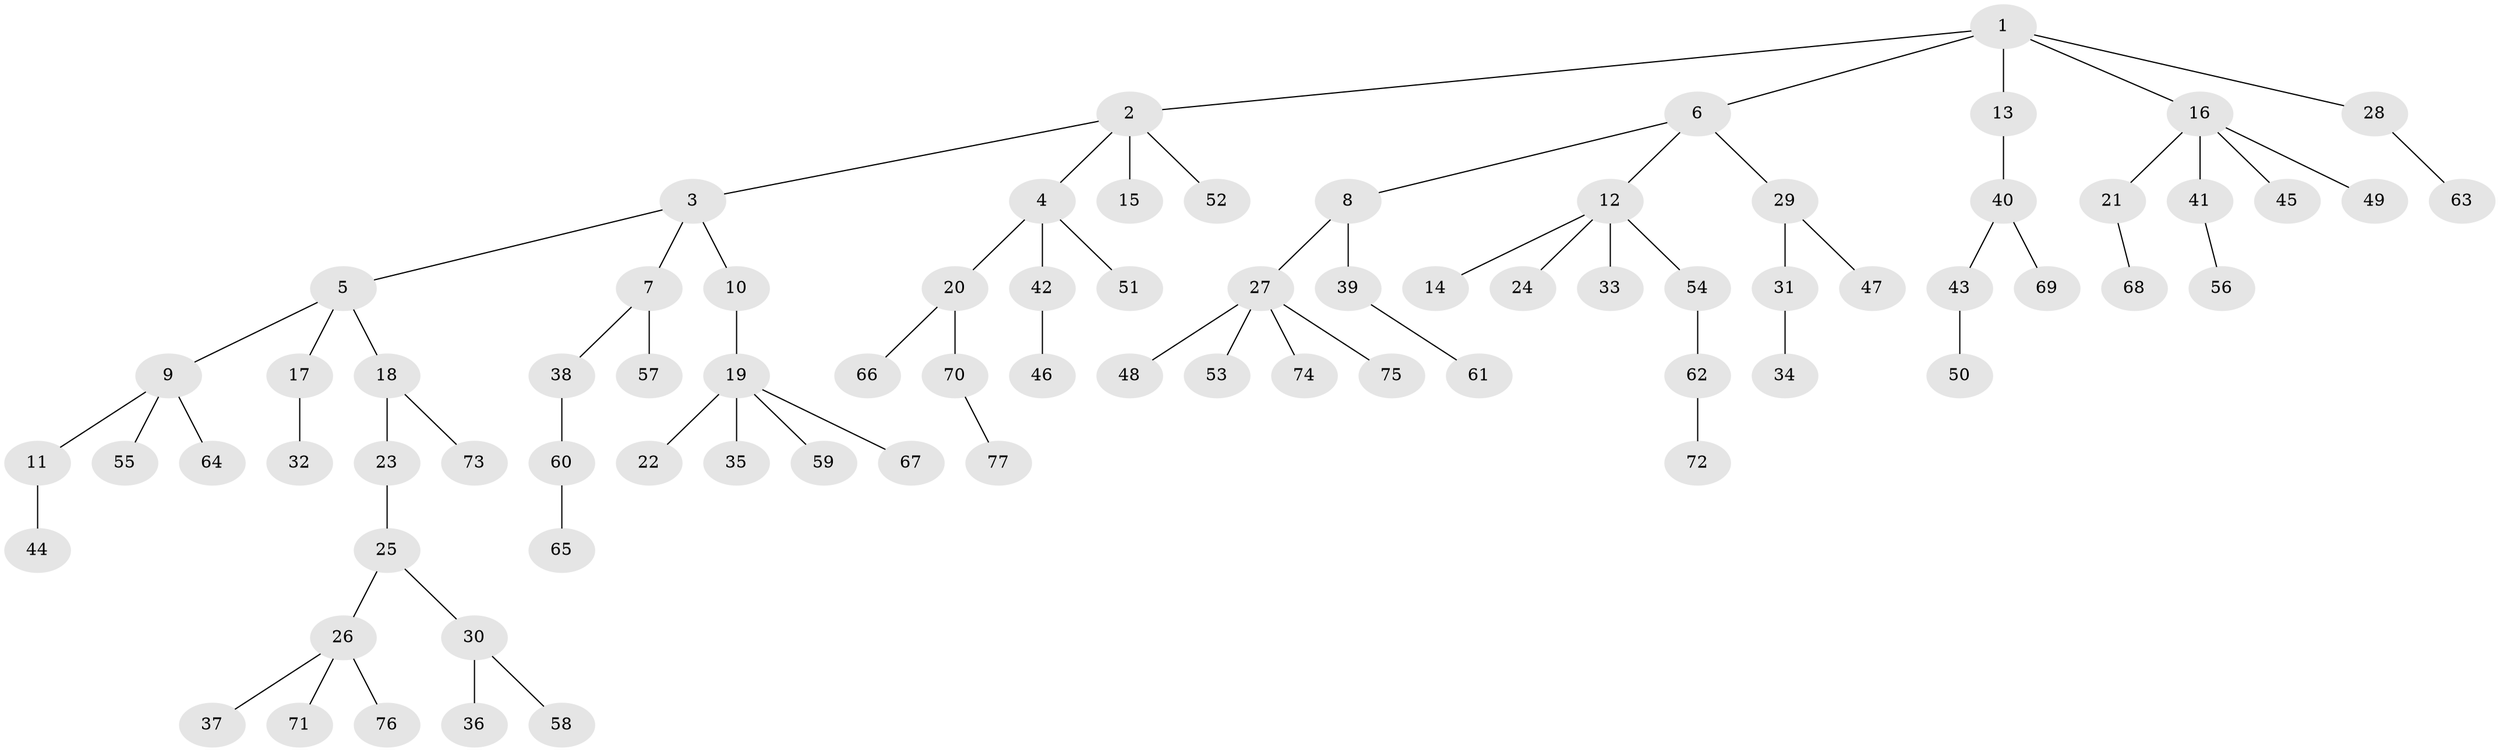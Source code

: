 // original degree distribution, {5: 0.045871559633027525, 6: 0.027522935779816515, 4: 0.06422018348623854, 3: 0.10091743119266056, 2: 0.26605504587155965, 1: 0.4954128440366973}
// Generated by graph-tools (version 1.1) at 2025/51/03/04/25 22:51:42]
// undirected, 77 vertices, 76 edges
graph export_dot {
  node [color=gray90,style=filled];
  1;
  2;
  3;
  4;
  5;
  6;
  7;
  8;
  9;
  10;
  11;
  12;
  13;
  14;
  15;
  16;
  17;
  18;
  19;
  20;
  21;
  22;
  23;
  24;
  25;
  26;
  27;
  28;
  29;
  30;
  31;
  32;
  33;
  34;
  35;
  36;
  37;
  38;
  39;
  40;
  41;
  42;
  43;
  44;
  45;
  46;
  47;
  48;
  49;
  50;
  51;
  52;
  53;
  54;
  55;
  56;
  57;
  58;
  59;
  60;
  61;
  62;
  63;
  64;
  65;
  66;
  67;
  68;
  69;
  70;
  71;
  72;
  73;
  74;
  75;
  76;
  77;
  1 -- 2 [weight=1.0];
  1 -- 6 [weight=1.0];
  1 -- 13 [weight=1.0];
  1 -- 16 [weight=1.0];
  1 -- 28 [weight=1.0];
  2 -- 3 [weight=1.0];
  2 -- 4 [weight=1.0];
  2 -- 15 [weight=1.0];
  2 -- 52 [weight=1.0];
  3 -- 5 [weight=1.0];
  3 -- 7 [weight=1.0];
  3 -- 10 [weight=1.0];
  4 -- 20 [weight=1.0];
  4 -- 42 [weight=1.0];
  4 -- 51 [weight=1.0];
  5 -- 9 [weight=1.0];
  5 -- 17 [weight=1.0];
  5 -- 18 [weight=1.0];
  6 -- 8 [weight=1.0];
  6 -- 12 [weight=1.0];
  6 -- 29 [weight=1.0];
  7 -- 38 [weight=1.0];
  7 -- 57 [weight=1.0];
  8 -- 27 [weight=1.0];
  8 -- 39 [weight=1.0];
  9 -- 11 [weight=1.0];
  9 -- 55 [weight=1.0];
  9 -- 64 [weight=1.0];
  10 -- 19 [weight=1.0];
  11 -- 44 [weight=1.0];
  12 -- 14 [weight=1.0];
  12 -- 24 [weight=1.0];
  12 -- 33 [weight=1.0];
  12 -- 54 [weight=1.0];
  13 -- 40 [weight=1.0];
  16 -- 21 [weight=1.0];
  16 -- 41 [weight=1.0];
  16 -- 45 [weight=1.0];
  16 -- 49 [weight=1.0];
  17 -- 32 [weight=1.0];
  18 -- 23 [weight=1.0];
  18 -- 73 [weight=1.0];
  19 -- 22 [weight=1.0];
  19 -- 35 [weight=1.0];
  19 -- 59 [weight=1.0];
  19 -- 67 [weight=1.0];
  20 -- 66 [weight=1.0];
  20 -- 70 [weight=1.0];
  21 -- 68 [weight=1.0];
  23 -- 25 [weight=1.0];
  25 -- 26 [weight=1.0];
  25 -- 30 [weight=1.0];
  26 -- 37 [weight=1.0];
  26 -- 71 [weight=1.0];
  26 -- 76 [weight=1.0];
  27 -- 48 [weight=1.0];
  27 -- 53 [weight=1.0];
  27 -- 74 [weight=1.0];
  27 -- 75 [weight=1.0];
  28 -- 63 [weight=1.0];
  29 -- 31 [weight=1.0];
  29 -- 47 [weight=1.0];
  30 -- 36 [weight=1.0];
  30 -- 58 [weight=1.0];
  31 -- 34 [weight=1.0];
  38 -- 60 [weight=1.0];
  39 -- 61 [weight=1.0];
  40 -- 43 [weight=1.0];
  40 -- 69 [weight=1.0];
  41 -- 56 [weight=1.0];
  42 -- 46 [weight=1.0];
  43 -- 50 [weight=1.0];
  54 -- 62 [weight=1.0];
  60 -- 65 [weight=1.0];
  62 -- 72 [weight=1.0];
  70 -- 77 [weight=1.0];
}
